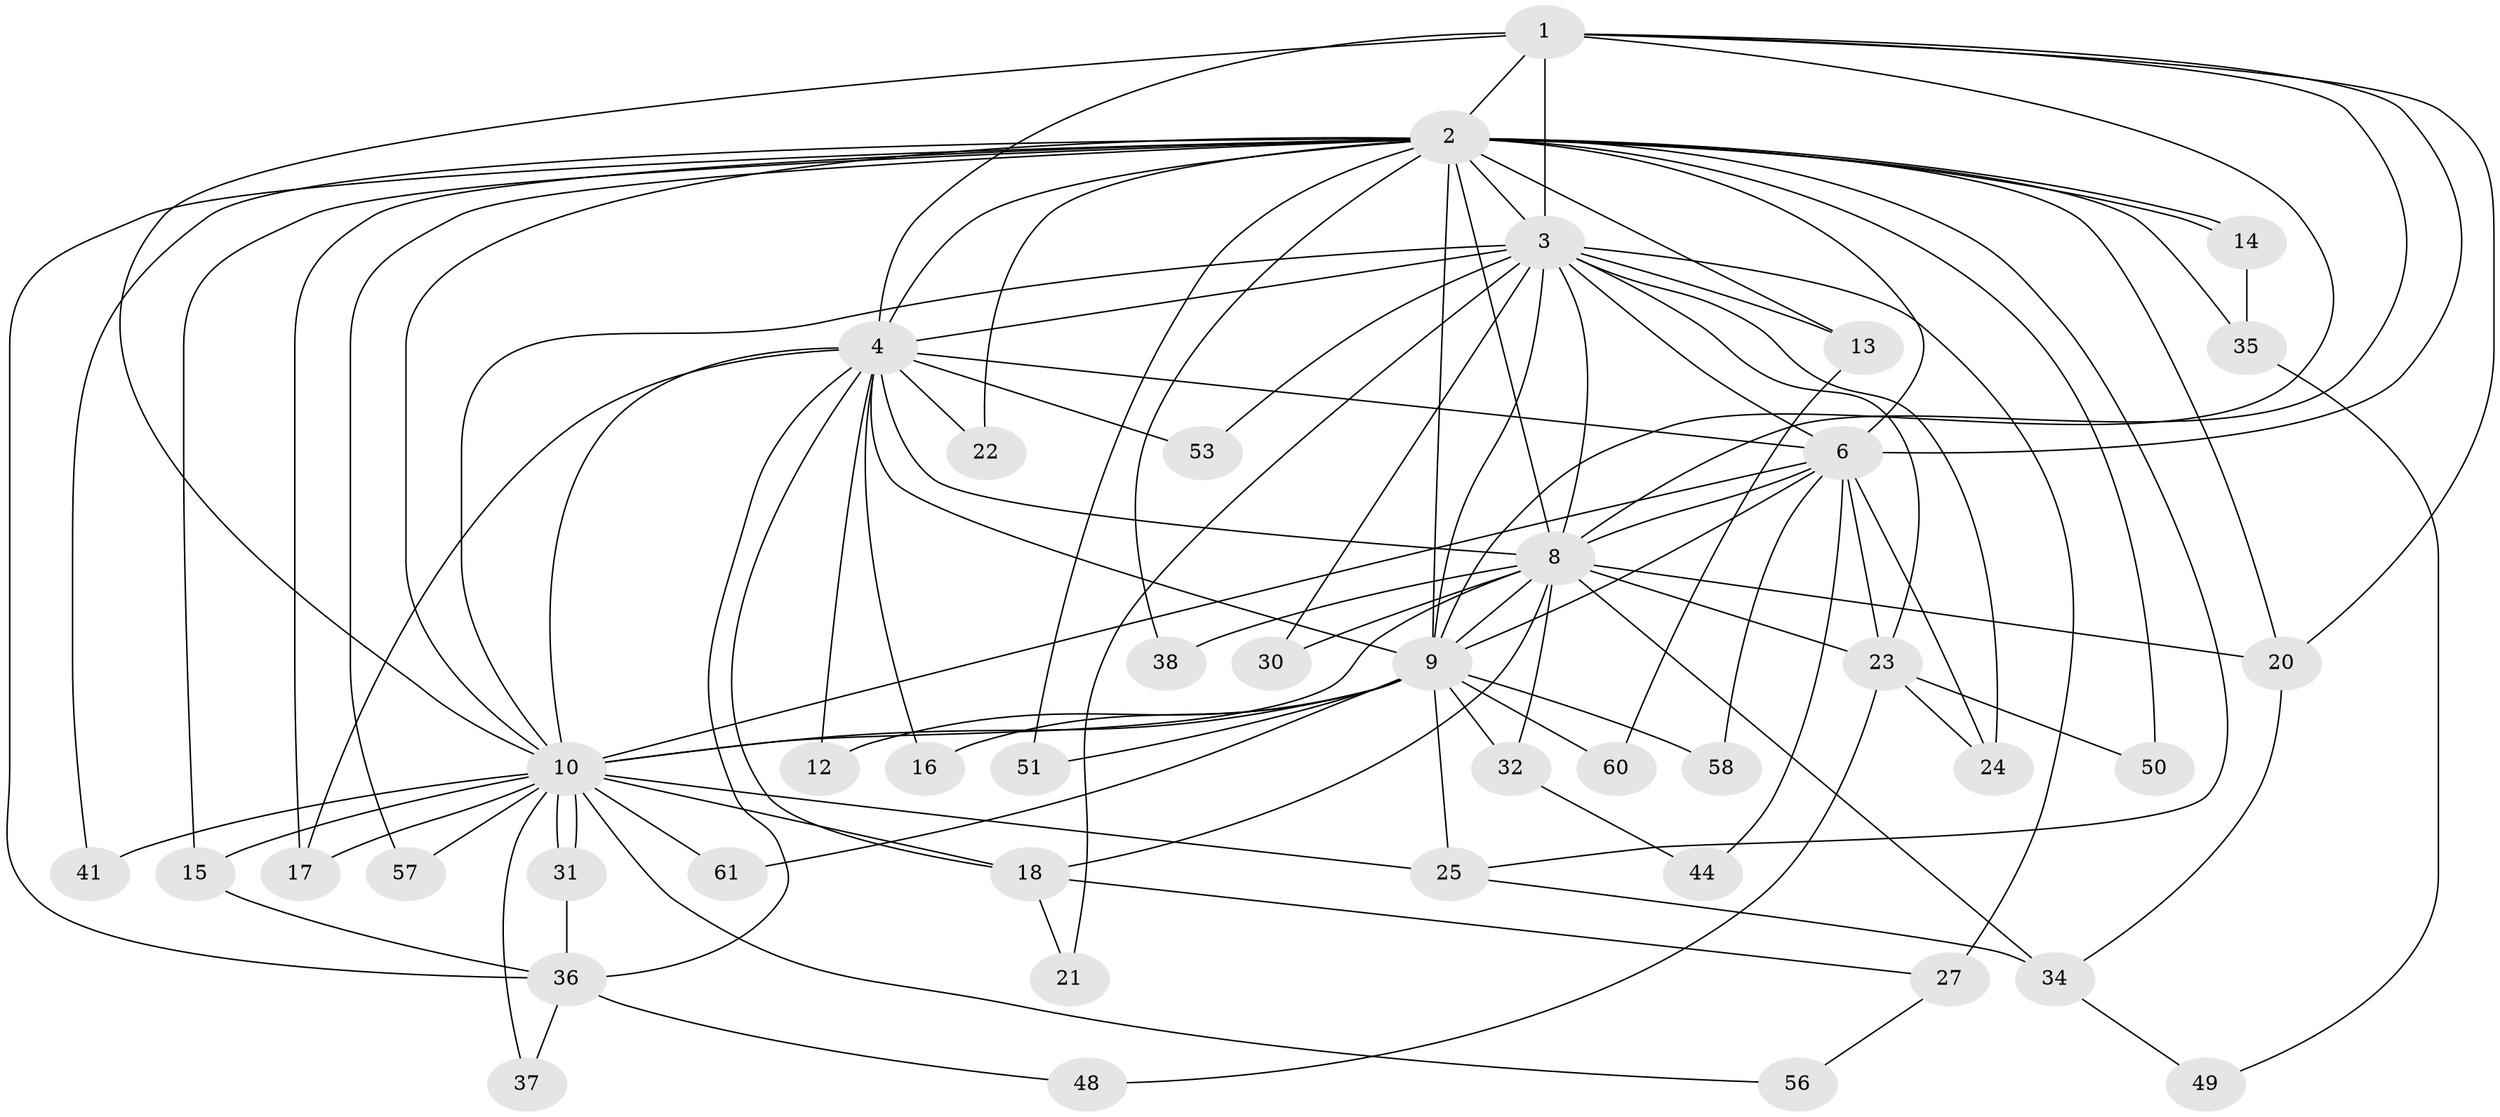 // Generated by graph-tools (version 1.1) at 2025/23/03/03/25 07:23:48]
// undirected, 42 vertices, 105 edges
graph export_dot {
graph [start="1"]
  node [color=gray90,style=filled];
  1 [super="+43"];
  2 [super="+5"];
  3 [super="+7"];
  4 [super="+52"];
  6 [super="+29"];
  8 [super="+19"];
  9 [super="+11"];
  10 [super="+45"];
  12;
  13 [super="+54"];
  14;
  15;
  16;
  17 [super="+40"];
  18 [super="+47"];
  20 [super="+42"];
  21;
  22 [super="+28"];
  23 [super="+33"];
  24 [super="+59"];
  25 [super="+26"];
  27 [super="+55"];
  30;
  31;
  32;
  34 [super="+39"];
  35;
  36 [super="+46"];
  37;
  38;
  41;
  44;
  48;
  49;
  50;
  51;
  53;
  56;
  57;
  58;
  60;
  61;
  1 -- 2 [weight=2];
  1 -- 3 [weight=2];
  1 -- 4;
  1 -- 6 [weight=2];
  1 -- 8;
  1 -- 9;
  1 -- 10 [weight=2];
  1 -- 20;
  2 -- 3 [weight=4];
  2 -- 4 [weight=2];
  2 -- 6 [weight=2];
  2 -- 8 [weight=2];
  2 -- 9 [weight=2];
  2 -- 10 [weight=2];
  2 -- 13 [weight=2];
  2 -- 14;
  2 -- 14;
  2 -- 22 [weight=2];
  2 -- 36;
  2 -- 57;
  2 -- 15;
  2 -- 17;
  2 -- 20;
  2 -- 35;
  2 -- 38;
  2 -- 41;
  2 -- 50;
  2 -- 51;
  2 -- 25;
  3 -- 4 [weight=2];
  3 -- 6 [weight=2];
  3 -- 8 [weight=2];
  3 -- 9 [weight=2];
  3 -- 10 [weight=2];
  3 -- 30;
  3 -- 27 [weight=2];
  3 -- 13;
  3 -- 21;
  3 -- 53;
  3 -- 23;
  3 -- 24;
  4 -- 6;
  4 -- 8;
  4 -- 9;
  4 -- 10;
  4 -- 12;
  4 -- 16;
  4 -- 17;
  4 -- 18;
  4 -- 22;
  4 -- 53;
  4 -- 36;
  6 -- 8 [weight=2];
  6 -- 9;
  6 -- 10;
  6 -- 23;
  6 -- 24;
  6 -- 58;
  6 -- 44;
  8 -- 9;
  8 -- 10;
  8 -- 18;
  8 -- 23;
  8 -- 30;
  8 -- 32;
  8 -- 34;
  8 -- 38;
  8 -- 20;
  9 -- 10;
  9 -- 12;
  9 -- 16;
  9 -- 25;
  9 -- 32;
  9 -- 51;
  9 -- 58;
  9 -- 60;
  9 -- 61;
  10 -- 15;
  10 -- 25;
  10 -- 31;
  10 -- 31;
  10 -- 37;
  10 -- 41;
  10 -- 56;
  10 -- 57;
  10 -- 61;
  10 -- 18;
  10 -- 17;
  13 -- 60;
  14 -- 35;
  15 -- 36;
  18 -- 21;
  18 -- 27;
  20 -- 34;
  23 -- 24;
  23 -- 50;
  23 -- 48;
  25 -- 34;
  27 -- 56;
  31 -- 36;
  32 -- 44;
  34 -- 49;
  35 -- 49;
  36 -- 37;
  36 -- 48;
}
